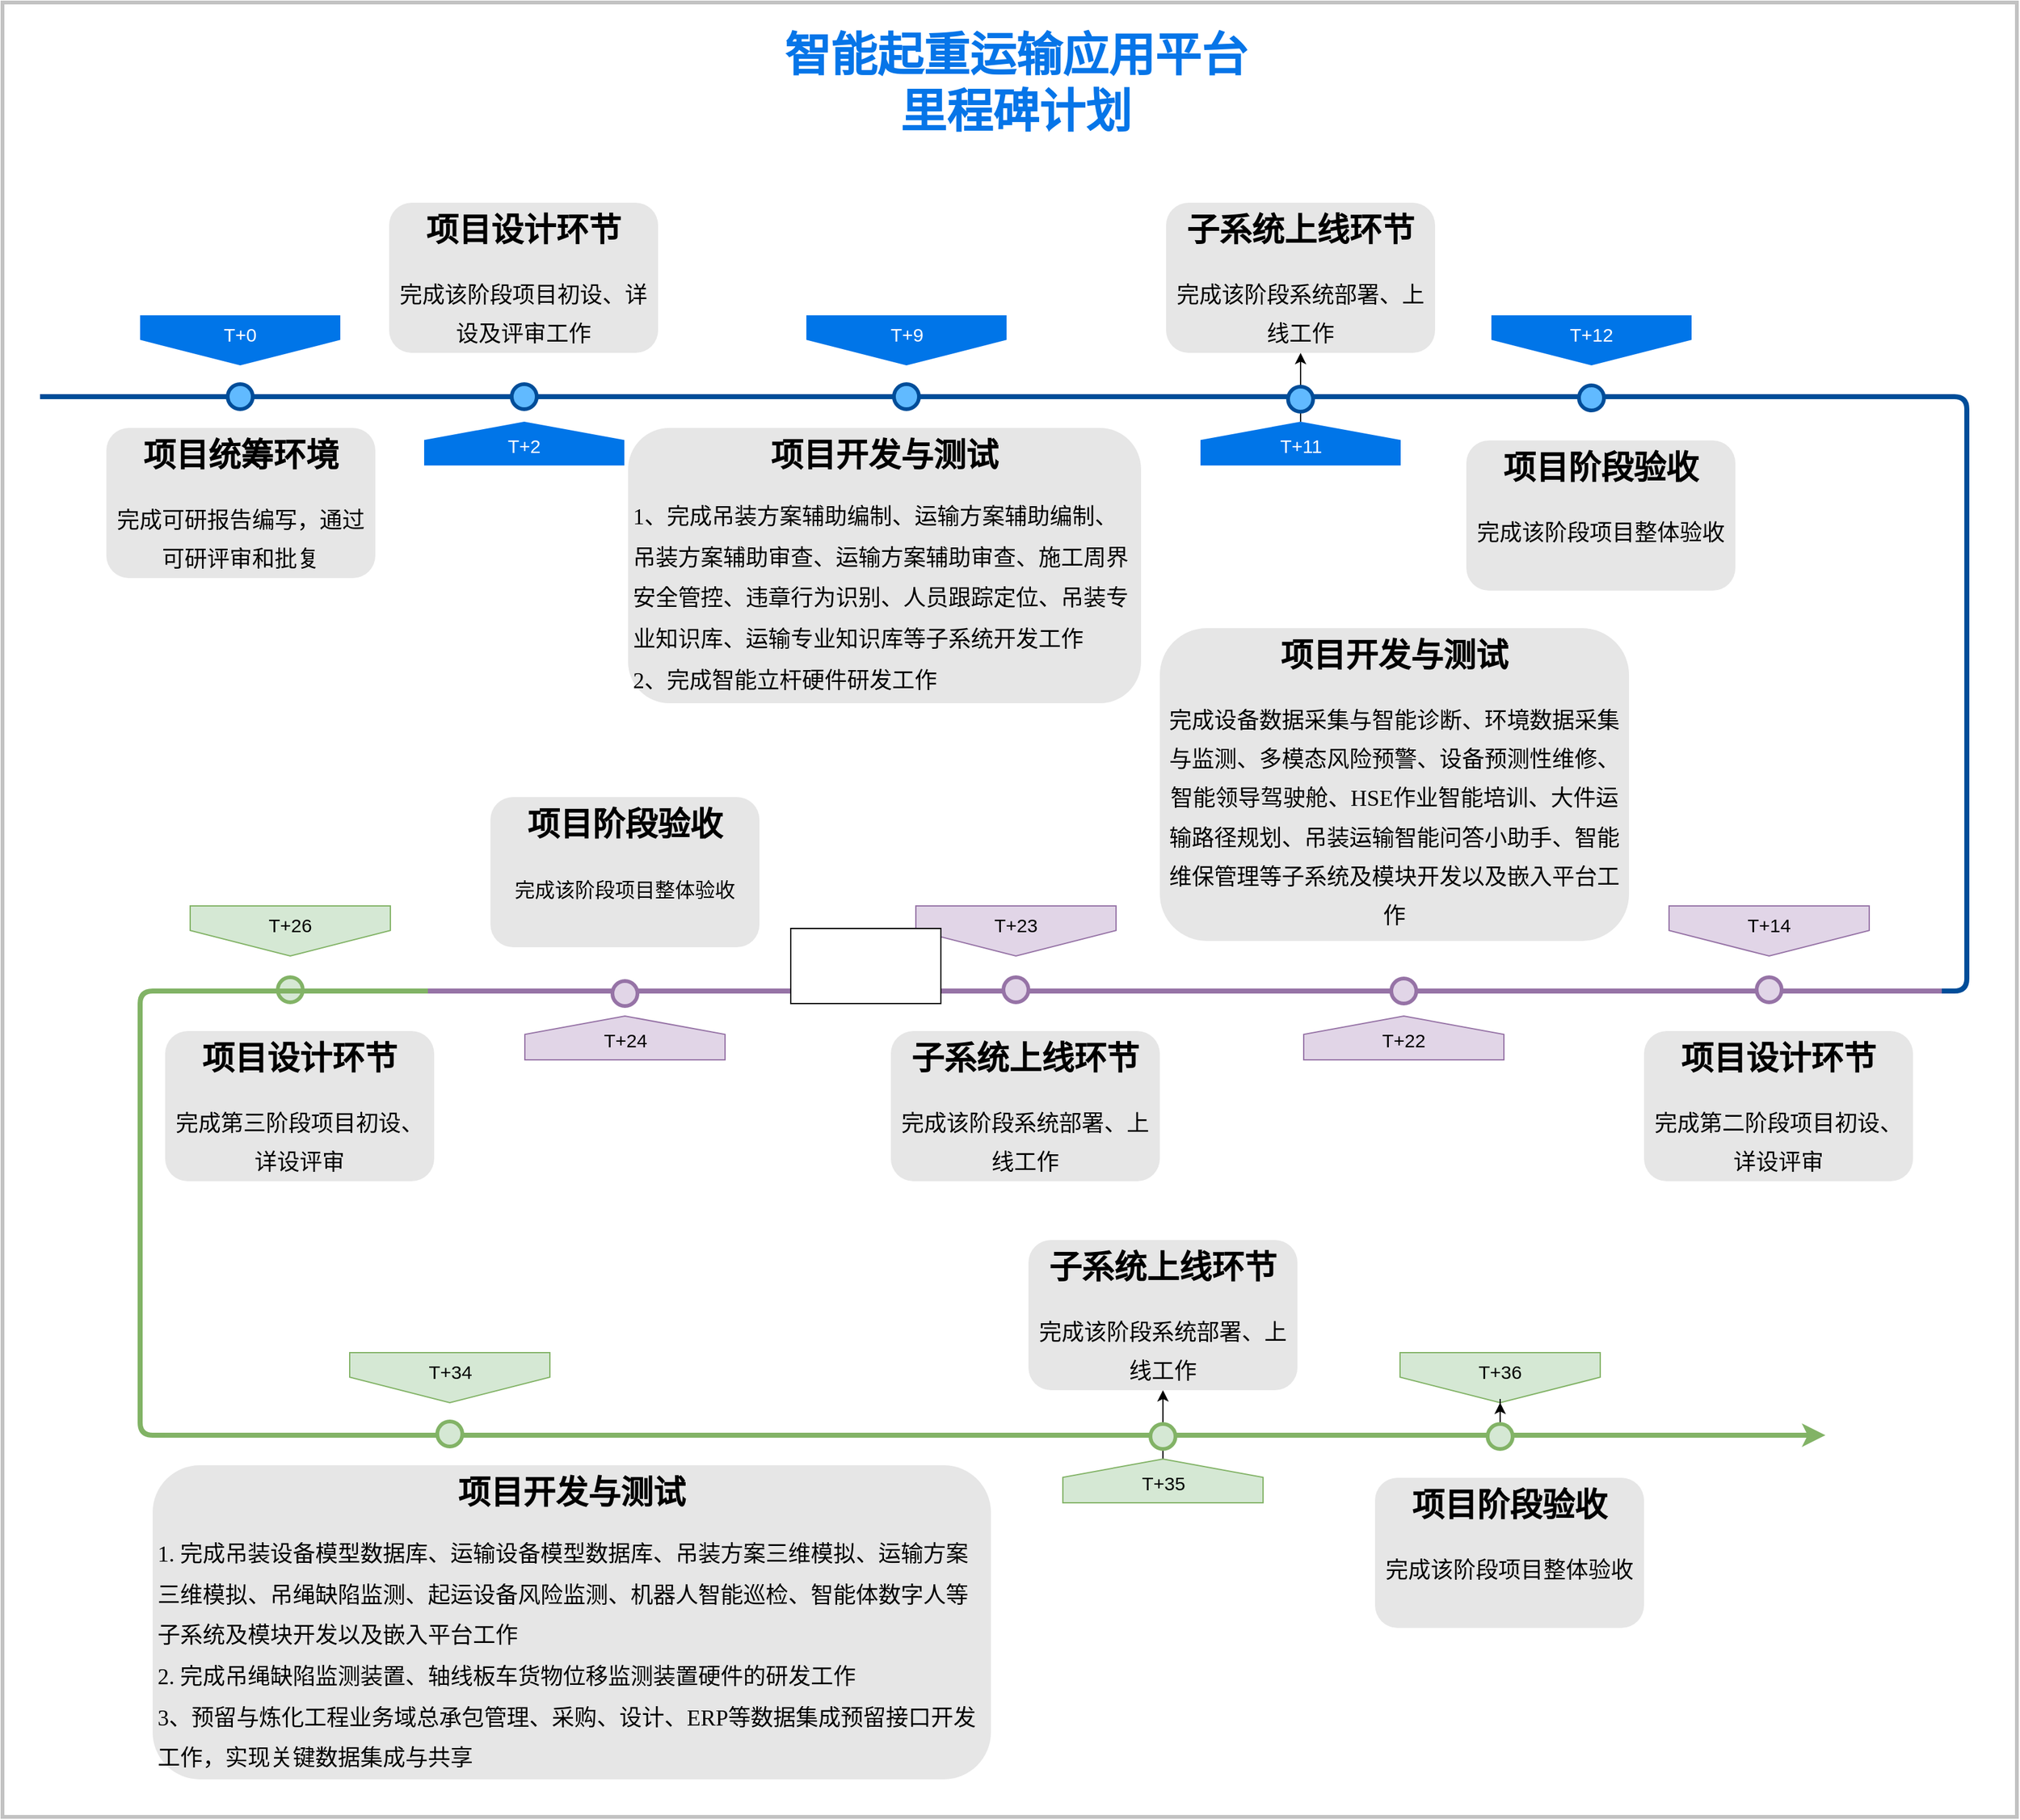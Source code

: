 <mxfile version="27.0.6">
  <diagram name="Page-1" id="82e54ff1-d628-8f03-85c4-9753963a91cd">
    <mxGraphModel dx="2177" dy="1597" grid="1" gridSize="10" guides="1" tooltips="1" connect="1" arrows="1" fold="1" page="1" pageScale="1" pageWidth="1100" pageHeight="850" background="none" math="0" shadow="0">
      <root>
        <mxCell id="0" />
        <mxCell id="1" parent="0" />
        <mxCell id="SHuIpdKcT1kZriQsqeFp-46" value="" style="rounded=0;whiteSpace=wrap;html=1;strokeColor=light-dark(#c2c2c2, #ededed);strokeWidth=3;" vertex="1" parent="1">
          <mxGeometry x="10" y="90" width="1610" height="1450" as="geometry" />
        </mxCell>
        <mxCell id="4ec97bd9e5d20128-1" value="" style="line;strokeWidth=4;html=1;fillColor=none;fontSize=28;fontColor=#004D99;strokeColor=#004D99;" parent="1" vertex="1">
          <mxGeometry x="40" y="400" width="1390" height="10" as="geometry" />
        </mxCell>
        <mxCell id="4ec97bd9e5d20128-5" value="T+0" style="shape=offPageConnector;whiteSpace=wrap;html=1;fillColor=#0075E8;fontSize=15;fontColor=#FFFFFF;size=0.509;verticalAlign=top;strokeColor=none;" parent="1" vertex="1">
          <mxGeometry x="120" y="340" width="160" height="40" as="geometry" />
        </mxCell>
        <mxCell id="4ec97bd9e5d20128-6" value="&lt;span&gt;T+9&lt;/span&gt;" style="shape=offPageConnector;whiteSpace=wrap;html=1;fillColor=#0075E8;fontSize=15;fontColor=#FFFFFF;size=0.509;verticalAlign=top;strokeColor=none;" parent="1" vertex="1">
          <mxGeometry x="652.5" y="340" width="160" height="40" as="geometry" />
        </mxCell>
        <mxCell id="4ec97bd9e5d20128-7" value="&lt;span&gt;T+2&lt;/span&gt;" style="shape=offPageConnector;whiteSpace=wrap;html=1;fillColor=#0075E8;fontSize=15;fontColor=#FFFFFF;size=0.418;flipV=1;verticalAlign=bottom;strokeColor=none;spacingBottom=4;" parent="1" vertex="1">
          <mxGeometry x="347" y="425" width="160" height="35" as="geometry" />
        </mxCell>
        <mxCell id="SHuIpdKcT1kZriQsqeFp-10" value="" style="edgeStyle=orthogonalEdgeStyle;rounded=0;orthogonalLoop=1;jettySize=auto;html=1;" edge="1" parent="1" source="4ec97bd9e5d20128-8" target="4ec97bd9e5d20128-18">
          <mxGeometry relative="1" as="geometry" />
        </mxCell>
        <mxCell id="4ec97bd9e5d20128-8" value="&lt;span&gt;T+11&lt;/span&gt;" style="shape=offPageConnector;whiteSpace=wrap;html=1;fillColor=#0075E8;fontSize=15;fontColor=#FFFFFF;size=0.418;flipV=1;verticalAlign=bottom;strokeColor=none;spacingBottom=4;" parent="1" vertex="1">
          <mxGeometry x="967.5" y="425" width="160" height="35" as="geometry" />
        </mxCell>
        <mxCell id="4ec97bd9e5d20128-9" value="" style="ellipse;whiteSpace=wrap;html=1;fillColor=#61BAFF;fontSize=28;fontColor=#004D99;strokeWidth=3;strokeColor=#004D99;" parent="1" vertex="1">
          <mxGeometry x="190" y="395" width="20" height="20" as="geometry" />
        </mxCell>
        <mxCell id="4ec97bd9e5d20128-10" value="" style="ellipse;whiteSpace=wrap;html=1;fillColor=#61BAFF;fontSize=28;fontColor=#004D99;strokeWidth=3;strokeColor=#004D99;" parent="1" vertex="1">
          <mxGeometry x="417" y="395" width="20" height="20" as="geometry" />
        </mxCell>
        <mxCell id="4ec97bd9e5d20128-11" value="" style="ellipse;whiteSpace=wrap;html=1;fillColor=#61BAFF;fontSize=28;fontColor=#004D99;strokeWidth=3;strokeColor=#004D99;" parent="1" vertex="1">
          <mxGeometry x="722.5" y="395" width="20" height="20" as="geometry" />
        </mxCell>
        <mxCell id="4ec97bd9e5d20128-13" value="" style="ellipse;whiteSpace=wrap;html=1;fillColor=#61BAFF;fontSize=28;fontColor=#004D99;strokeWidth=3;strokeColor=#004D99;" parent="1" vertex="1">
          <mxGeometry x="1037.5" y="397" width="20" height="20" as="geometry" />
        </mxCell>
        <mxCell id="4ec97bd9e5d20128-14" value="&lt;h1&gt;项目统筹环境&lt;/h1&gt;&lt;h1&gt;&lt;span style=&quot;font-family: 仿宋; text-align: start; text-indent: 44pt; background-color: transparent; color: light-dark(rgb(0, 0, 0), rgb(237, 237, 237)); font-weight: normal;&quot;&gt;&lt;font style=&quot;font-size: 18px;&quot;&gt;完成可研报告编写，通过可研评审和批复&lt;/font&gt;&lt;/span&gt;&lt;/h1&gt;" style="text;html=1;spacing=5;spacingTop=-20;whiteSpace=wrap;overflow=hidden;strokeColor=none;strokeWidth=3;fillColor=#E6E6E6;fontSize=13;fontColor=#000000;align=center;rounded=1;" parent="1" vertex="1">
          <mxGeometry x="93" y="430" width="215" height="120" as="geometry" />
        </mxCell>
        <mxCell id="4ec97bd9e5d20128-16" value="&lt;h1&gt;项目设计环节&lt;/h1&gt;&lt;h1&gt;&lt;span style=&quot;font-family: 仿宋; text-align: start; text-indent: 44pt; background-color: transparent; color: light-dark(rgb(0, 0, 0), rgb(237, 237, 237)); font-weight: normal;&quot;&gt;&lt;font style=&quot;font-size: 18px;&quot;&gt;完成该阶段项目初设、详设及评审工作&lt;/font&gt;&lt;/span&gt;&lt;/h1&gt;" style="text;html=1;spacing=5;spacingTop=-20;whiteSpace=wrap;overflow=hidden;strokeColor=none;strokeWidth=3;fillColor=#E6E6E6;fontSize=13;fontColor=#000000;align=center;rounded=1;" parent="1" vertex="1">
          <mxGeometry x="319" y="250" width="215" height="120" as="geometry" />
        </mxCell>
        <mxCell id="4ec97bd9e5d20128-17" value="&lt;h1&gt;项目开发与测试&lt;/h1&gt;&lt;p style=&quot;margin-top: 0pt; margin-bottom: 0pt; line-height: 23pt; font-family: 宋体; text-align: start;&quot; class=&quot;p&quot;&gt;&lt;font style=&quot;font-size: 18px;&quot;&gt;&lt;span style=&quot;font-family: 仿宋;&quot;&gt;1、&lt;/span&gt;&lt;span style=&quot;font-family: 仿宋;&quot;&gt;完成吊装方案辅助编制、运输方案辅助编制、吊装方案辅助审查、运输方案辅助审查、施工周界安全管控、违章行为识别、人员跟踪定位、吊装专业知识库、运输专业知识库等子系统开发工作&lt;/span&gt;&lt;span style=&quot;font-family: 仿宋;&quot;&gt;&lt;/span&gt;&lt;/font&gt;&lt;/p&gt;&lt;p style=&quot;margin-top: 0pt; margin-bottom: 0pt; line-height: 23pt; font-family: 宋体; text-align: start;&quot; class=&quot;p&quot;&gt;&lt;span style=&quot;font-family: 仿宋;&quot;&gt;&lt;font style=&quot;font-size: 18px;&quot;&gt;2、完成智能立杆硬件研发工作&lt;/font&gt;&lt;/span&gt;&lt;/p&gt;" style="text;html=1;spacing=5;spacingTop=-20;whiteSpace=wrap;overflow=hidden;strokeColor=none;strokeWidth=3;fillColor=#E6E6E6;fontSize=13;fontColor=#000000;align=center;rounded=1;" parent="1" vertex="1">
          <mxGeometry x="510" y="430" width="410" height="220" as="geometry" />
        </mxCell>
        <mxCell id="4ec97bd9e5d20128-18" value="&lt;h1&gt;子系统上线环节&lt;/h1&gt;&lt;h1&gt;&lt;span style=&quot;font-family: 仿宋; text-align: start; text-indent: 44pt; background-color: transparent; color: light-dark(rgb(0, 0, 0), rgb(237, 237, 237)); font-weight: normal;&quot;&gt;&lt;font style=&quot;font-size: 18px;&quot;&gt;完成该阶段系统部署、上线工作&lt;/font&gt;&lt;/span&gt;&lt;/h1&gt;" style="text;html=1;spacing=5;spacingTop=-20;whiteSpace=wrap;overflow=hidden;strokeColor=none;strokeWidth=3;fillColor=#E6E6E6;fontSize=13;fontColor=#000000;align=center;rounded=1;" parent="1" vertex="1">
          <mxGeometry x="940" y="250" width="215" height="120" as="geometry" />
        </mxCell>
        <mxCell id="SHuIpdKcT1kZriQsqeFp-2" value="&lt;span&gt;T+12&lt;/span&gt;" style="shape=offPageConnector;whiteSpace=wrap;html=1;fillColor=#0075E8;fontSize=15;fontColor=#FFFFFF;size=0.509;verticalAlign=top;strokeColor=none;" vertex="1" parent="1">
          <mxGeometry x="1200" y="340" width="160" height="40" as="geometry" />
        </mxCell>
        <mxCell id="SHuIpdKcT1kZriQsqeFp-3" value="" style="ellipse;whiteSpace=wrap;html=1;fillColor=#61BAFF;fontSize=28;fontColor=#004D99;strokeWidth=3;strokeColor=#004D99;" vertex="1" parent="1">
          <mxGeometry x="1270" y="396" width="20" height="20" as="geometry" />
        </mxCell>
        <mxCell id="SHuIpdKcT1kZriQsqeFp-4" value="&lt;h1&gt;项目阶段验收&lt;/h1&gt;&lt;h1&gt;&lt;span style=&quot;font-family: 仿宋; font-weight: 400; text-align: start; text-indent: 44pt; background-color: transparent; color: light-dark(rgb(0, 0, 0), rgb(237, 237, 237));&quot;&gt;&lt;font style=&quot;font-size: 18px;&quot;&gt;完成该阶段项目整体验收&lt;/font&gt;&lt;/span&gt;&lt;/h1&gt;" style="text;html=1;spacing=5;spacingTop=-20;whiteSpace=wrap;overflow=hidden;strokeColor=none;strokeWidth=3;fillColor=#E6E6E6;fontSize=13;fontColor=#000000;align=center;rounded=1;" vertex="1" parent="1">
          <mxGeometry x="1180" y="440" width="215" height="120" as="geometry" />
        </mxCell>
        <mxCell id="SHuIpdKcT1kZriQsqeFp-6" value="" style="line;strokeWidth=4;html=1;fillColor=#e1d5e7;fontSize=28;strokeColor=#9673a6;" vertex="1" parent="1">
          <mxGeometry x="350" y="875" width="1210" height="10" as="geometry" />
        </mxCell>
        <mxCell id="SHuIpdKcT1kZriQsqeFp-7" value="&lt;span&gt;T+14&lt;/span&gt;" style="shape=offPageConnector;whiteSpace=wrap;html=1;fillColor=#e1d5e7;fontSize=15;size=0.509;verticalAlign=top;strokeColor=#9673a6;" vertex="1" parent="1">
          <mxGeometry x="1342" y="812" width="160" height="40" as="geometry" />
        </mxCell>
        <mxCell id="SHuIpdKcT1kZriQsqeFp-8" value="" style="ellipse;whiteSpace=wrap;html=1;fillColor=#e1d5e7;fontSize=28;strokeWidth=3;strokeColor=#9673a6;" vertex="1" parent="1">
          <mxGeometry x="1412" y="869" width="20" height="20" as="geometry" />
        </mxCell>
        <mxCell id="SHuIpdKcT1kZriQsqeFp-9" value="&lt;h1&gt;项目设计环节&lt;/h1&gt;&lt;h1&gt;&lt;span style=&quot;font-family: 仿宋; font-weight: 400; text-align: start; text-indent: 44pt; background-color: transparent; color: light-dark(rgb(0, 0, 0), rgb(237, 237, 237));&quot;&gt;&lt;font style=&quot;font-size: 18px;&quot;&gt;完成第二阶段项目初设、详设评审&lt;/font&gt;&lt;/span&gt;&lt;/h1&gt;" style="text;html=1;spacing=5;spacingTop=-20;whiteSpace=wrap;overflow=hidden;strokeColor=none;strokeWidth=3;fillColor=#E6E6E6;fontSize=13;fontColor=#000000;align=center;rounded=1;" vertex="1" parent="1">
          <mxGeometry x="1322" y="912" width="215" height="120" as="geometry" />
        </mxCell>
        <mxCell id="SHuIpdKcT1kZriQsqeFp-11" value="&lt;h1&gt;项目开发与测试&lt;/h1&gt;&lt;h1&gt;&lt;font style=&quot;font-size: 18px;&quot;&gt;&lt;span style=&quot;text-align: start; text-indent: 44pt; background-color: transparent; color: light-dark(rgb(0, 0, 0), rgb(237, 237, 237)); font-weight: normal; font-family: 仿宋;&quot;&gt;完成设备数据采&lt;/span&gt;&lt;span style=&quot;text-align: start; text-indent: 44pt; background-color: transparent; color: light-dark(rgb(0, 0, 0), rgb(237, 237, 237)); font-weight: normal; font-family: 仿宋;&quot;&gt;集&lt;/span&gt;&lt;span style=&quot;text-align: start; text-indent: 44pt; background-color: transparent; color: light-dark(rgb(0, 0, 0), rgb(237, 237, 237)); font-weight: normal; font-family: 仿宋;&quot;&gt;与智能诊断、环境数据采集与监测&lt;/span&gt;&lt;span style=&quot;text-align: start; text-indent: 44pt; background-color: transparent; color: light-dark(rgb(0, 0, 0), rgb(237, 237, 237)); font-weight: normal; font-family: 仿宋;&quot;&gt;、多模态风险预警、&lt;/span&gt;&lt;span style=&quot;text-align: start; text-indent: 44pt; background-color: transparent; color: light-dark(rgb(0, 0, 0), rgb(237, 237, 237)); font-weight: normal; font-family: 仿宋;&quot;&gt;设备&lt;/span&gt;&lt;span style=&quot;text-align: start; text-indent: 44pt; background-color: transparent; color: light-dark(rgb(0, 0, 0), rgb(237, 237, 237)); font-weight: normal; font-family: 仿宋;&quot;&gt;预测性&lt;/span&gt;&lt;span style=&quot;text-align: start; text-indent: 44pt; background-color: transparent; color: light-dark(rgb(0, 0, 0), rgb(237, 237, 237)); font-weight: normal; font-family: 仿宋;&quot;&gt;维修&lt;/span&gt;&lt;span style=&quot;text-align: start; text-indent: 44pt; background-color: transparent; color: light-dark(rgb(0, 0, 0), rgb(237, 237, 237)); font-weight: normal; font-family: 仿宋;&quot;&gt;、&lt;/span&gt;&lt;span style=&quot;text-align: start; text-indent: 44pt; background-color: transparent; color: light-dark(rgb(0, 0, 0), rgb(237, 237, 237)); font-weight: normal; font-family: 仿宋;&quot;&gt;智能领导驾驶舱&lt;/span&gt;&lt;span style=&quot;text-align: start; text-indent: 44pt; background-color: transparent; color: light-dark(rgb(0, 0, 0), rgb(237, 237, 237)); font-weight: normal; font-family: 仿宋;&quot;&gt;&lt;font face=&quot;仿宋&quot;&gt;、&lt;/font&gt;HSE作业智能培训&lt;/span&gt;&lt;span style=&quot;text-align: start; text-indent: 44pt; background-color: transparent; color: light-dark(rgb(0, 0, 0), rgb(237, 237, 237)); font-weight: normal; font-family: 仿宋;&quot;&gt;、大件运输路径规划、吊装运输智能问答&lt;/span&gt;&lt;span style=&quot;text-align: start; text-indent: 44pt; background-color: transparent; color: light-dark(rgb(0, 0, 0), rgb(237, 237, 237)); font-weight: normal; font-family: 仿宋;&quot;&gt;小助手&lt;/span&gt;&lt;span style=&quot;text-align: start; text-indent: 44pt; background-color: transparent; color: light-dark(rgb(0, 0, 0), rgb(237, 237, 237)); font-weight: normal; font-family: 仿宋;&quot;&gt;、智能维保管理&lt;/span&gt;&lt;span style=&quot;text-align: start; text-indent: 44pt; background-color: transparent; color: light-dark(rgb(0, 0, 0), rgb(237, 237, 237)); font-weight: normal; font-family: 仿宋;&quot;&gt;等子系统及模块开&lt;/span&gt;&lt;span style=&quot;text-align: start; text-indent: 44pt; background-color: transparent; color: light-dark(rgb(0, 0, 0), rgb(237, 237, 237)); font-weight: normal; font-family: 仿宋;&quot;&gt;发以及嵌入平台工作&lt;/span&gt;&lt;/font&gt;&lt;/h1&gt;" style="text;html=1;spacing=5;spacingTop=-20;whiteSpace=wrap;overflow=hidden;strokeColor=none;strokeWidth=3;fillColor=#E6E6E6;fontSize=13;fontColor=#000000;align=center;rounded=1;" vertex="1" parent="1">
          <mxGeometry x="935" y="590" width="375" height="250" as="geometry" />
        </mxCell>
        <mxCell id="SHuIpdKcT1kZriQsqeFp-12" value="&lt;span&gt;T+22&lt;/span&gt;" style="shape=offPageConnector;whiteSpace=wrap;html=1;fillColor=#e1d5e7;fontSize=15;size=0.418;flipV=1;verticalAlign=bottom;strokeColor=#9673a6;spacingBottom=4;" vertex="1" parent="1">
          <mxGeometry x="1050" y="900" width="160" height="35" as="geometry" />
        </mxCell>
        <mxCell id="SHuIpdKcT1kZriQsqeFp-13" value="" style="ellipse;whiteSpace=wrap;html=1;fillColor=#e1d5e7;fontSize=28;strokeWidth=3;strokeColor=#9673a6;" vertex="1" parent="1">
          <mxGeometry x="1120" y="870" width="20" height="20" as="geometry" />
        </mxCell>
        <mxCell id="SHuIpdKcT1kZriQsqeFp-16" style="edgeStyle=orthogonalEdgeStyle;rounded=1;orthogonalLoop=1;jettySize=auto;html=1;exitX=1;exitY=0.5;exitDx=0;exitDy=0;exitPerimeter=0;entryX=1;entryY=0.5;entryDx=0;entryDy=0;entryPerimeter=0;strokeWidth=4;strokeColor=light-dark(#004d99, #ededed);curved=0;endArrow=none;startFill=0;" edge="1" parent="1" source="4ec97bd9e5d20128-1" target="SHuIpdKcT1kZriQsqeFp-6">
          <mxGeometry relative="1" as="geometry" />
        </mxCell>
        <mxCell id="SHuIpdKcT1kZriQsqeFp-17" value="&lt;span&gt;T+23&lt;/span&gt;" style="shape=offPageConnector;whiteSpace=wrap;html=1;fillColor=#e1d5e7;fontSize=15;size=0.509;verticalAlign=top;strokeColor=#9673a6;" vertex="1" parent="1">
          <mxGeometry x="740" y="812" width="160" height="40" as="geometry" />
        </mxCell>
        <mxCell id="SHuIpdKcT1kZriQsqeFp-18" value="" style="ellipse;whiteSpace=wrap;html=1;fillColor=#e1d5e7;fontSize=28;strokeWidth=3;strokeColor=#9673a6;" vertex="1" parent="1">
          <mxGeometry x="810" y="869" width="20" height="20" as="geometry" />
        </mxCell>
        <mxCell id="SHuIpdKcT1kZriQsqeFp-19" value="&lt;h1&gt;子系统上线环节&lt;/h1&gt;&lt;h1&gt;&lt;span style=&quot;font-family: 仿宋; font-weight: 400; text-align: start; text-indent: 44pt; background-color: transparent; color: light-dark(rgb(0, 0, 0), rgb(237, 237, 237));&quot;&gt;&lt;font style=&quot;font-size: 18px;&quot;&gt;完成该阶段系统部署、上线工作&lt;/font&gt;&lt;/span&gt;&lt;/h1&gt;" style="text;html=1;spacing=5;spacingTop=-20;whiteSpace=wrap;overflow=hidden;strokeColor=none;strokeWidth=3;fillColor=#E6E6E6;fontSize=13;fontColor=#000000;align=center;rounded=1;" vertex="1" parent="1">
          <mxGeometry x="720" y="912" width="215" height="120" as="geometry" />
        </mxCell>
        <mxCell id="SHuIpdKcT1kZriQsqeFp-20" value="&lt;span&gt;T+24&lt;/span&gt;" style="shape=offPageConnector;whiteSpace=wrap;html=1;fillColor=#e1d5e7;fontSize=15;size=0.418;flipV=1;verticalAlign=bottom;strokeColor=#9673a6;spacingBottom=4;" vertex="1" parent="1">
          <mxGeometry x="427.5" y="900" width="160" height="35" as="geometry" />
        </mxCell>
        <mxCell id="SHuIpdKcT1kZriQsqeFp-21" value="" style="ellipse;whiteSpace=wrap;html=1;fillColor=#e1d5e7;fontSize=28;strokeWidth=3;strokeColor=#9673a6;" vertex="1" parent="1">
          <mxGeometry x="497.5" y="872" width="20" height="20" as="geometry" />
        </mxCell>
        <mxCell id="SHuIpdKcT1kZriQsqeFp-22" value="&lt;h1&gt;项目阶段验收&lt;/h1&gt;&lt;h1&gt;&lt;span style=&quot;font-weight: 400; text-align: start; text-indent: 44pt; background-color: transparent; color: light-dark(rgb(0, 0, 0), rgb(237, 237, 237)); font-family: 仿宋; font-size: 12pt;&quot;&gt;完成&lt;/span&gt;&lt;span style=&quot;font-weight: 400; text-align: start; text-indent: 44pt; background-color: transparent; color: light-dark(rgb(0, 0, 0), rgb(237, 237, 237)); font-family: 仿宋; font-size: 12pt;&quot;&gt;该阶段&lt;/span&gt;&lt;span style=&quot;font-weight: 400; text-align: start; text-indent: 44pt; background-color: transparent; color: light-dark(rgb(0, 0, 0), rgb(237, 237, 237)); font-family: 仿宋; font-size: 12pt;&quot;&gt;项目整体验收&lt;/span&gt;&lt;/h1&gt;" style="text;html=1;spacing=5;spacingTop=-20;whiteSpace=wrap;overflow=hidden;strokeColor=none;strokeWidth=3;fillColor=#E6E6E6;fontSize=13;fontColor=#000000;align=center;rounded=1;" vertex="1" parent="1">
          <mxGeometry x="400" y="725" width="215" height="120" as="geometry" />
        </mxCell>
        <mxCell id="SHuIpdKcT1kZriQsqeFp-23" value="" style="line;strokeWidth=4;html=1;fillColor=#d5e8d4;fontSize=28;strokeColor=#82b366;" vertex="1" parent="1">
          <mxGeometry x="140" y="1230" width="1260" height="10" as="geometry" />
        </mxCell>
        <mxCell id="SHuIpdKcT1kZriQsqeFp-24" value="&lt;span&gt;T+26&lt;/span&gt;" style="shape=offPageConnector;whiteSpace=wrap;html=1;fillColor=#d5e8d4;fontSize=15;size=0.509;verticalAlign=top;strokeColor=#82b366;" vertex="1" parent="1">
          <mxGeometry x="160" y="812" width="160" height="40" as="geometry" />
        </mxCell>
        <mxCell id="SHuIpdKcT1kZriQsqeFp-25" value="" style="ellipse;whiteSpace=wrap;html=1;fillColor=#d5e8d4;fontSize=28;strokeWidth=3;strokeColor=#82b366;" vertex="1" parent="1">
          <mxGeometry x="230" y="869" width="20" height="20" as="geometry" />
        </mxCell>
        <mxCell id="SHuIpdKcT1kZriQsqeFp-26" value="&lt;h1&gt;项目设计环节&lt;/h1&gt;&lt;h1&gt;&lt;span style=&quot;font-family: 仿宋; font-weight: 400; text-align: start; text-indent: 44pt; background-color: transparent; color: light-dark(rgb(0, 0, 0), rgb(237, 237, 237));&quot;&gt;&lt;font style=&quot;font-size: 18px;&quot;&gt;完成第三阶段项目初设、详设评审&lt;/font&gt;&lt;/span&gt;&lt;/h1&gt;" style="text;html=1;spacing=5;spacingTop=-20;whiteSpace=wrap;overflow=hidden;strokeColor=none;strokeWidth=3;fillColor=#E6E6E6;fontSize=13;fontColor=#000000;align=center;rounded=1;" vertex="1" parent="1">
          <mxGeometry x="140" y="912" width="215" height="120" as="geometry" />
        </mxCell>
        <mxCell id="SHuIpdKcT1kZriQsqeFp-30" style="edgeStyle=orthogonalEdgeStyle;rounded=1;orthogonalLoop=1;jettySize=auto;html=1;exitX=0;exitY=0.5;exitDx=0;exitDy=0;exitPerimeter=0;entryX=0;entryY=0.5;entryDx=0;entryDy=0;entryPerimeter=0;strokeColor=light-dark(#81b365, #ededed);strokeWidth=4;curved=0;endArrow=none;startFill=0;" edge="1" parent="1" source="SHuIpdKcT1kZriQsqeFp-6" target="SHuIpdKcT1kZriQsqeFp-23">
          <mxGeometry relative="1" as="geometry" />
        </mxCell>
        <mxCell id="SHuIpdKcT1kZriQsqeFp-31" value="&lt;span&gt;T+34&lt;/span&gt;" style="shape=offPageConnector;whiteSpace=wrap;html=1;fillColor=#d5e8d4;fontSize=15;size=0.509;verticalAlign=top;strokeColor=#82b366;" vertex="1" parent="1">
          <mxGeometry x="287.5" y="1169" width="160" height="40" as="geometry" />
        </mxCell>
        <mxCell id="SHuIpdKcT1kZriQsqeFp-32" value="" style="ellipse;whiteSpace=wrap;html=1;fillColor=#d5e8d4;fontSize=28;strokeWidth=3;strokeColor=#82b366;" vertex="1" parent="1">
          <mxGeometry x="357.5" y="1224" width="20" height="20" as="geometry" />
        </mxCell>
        <mxCell id="SHuIpdKcT1kZriQsqeFp-33" value="&lt;h1&gt;项目开发与测试&lt;/h1&gt;&lt;p style=&quot;margin-top: 0pt; margin-bottom: 0pt; line-height: 23pt; font-family: 宋体; text-align: start;&quot; class=&quot;p&quot;&gt;&lt;font style=&quot;font-size: 18px;&quot;&gt;&lt;span style=&quot;font-family: 仿宋;&quot;&gt;1.&amp;nbsp;&lt;/span&gt;&lt;span style=&quot;font-family: 仿宋;&quot;&gt;完成吊装&lt;/span&gt;&lt;span style=&quot;font-family: 仿宋;&quot;&gt;设备模型数据库&lt;/span&gt;&lt;span style=&quot;font-family: 仿宋;&quot;&gt;、运输&lt;/span&gt;&lt;span style=&quot;font-family: 仿宋;&quot;&gt;设备模型数据库&lt;/span&gt;&lt;span style=&quot;font-family: 仿宋;&quot;&gt;、&lt;/span&gt;&lt;span style=&quot;font-family: 仿宋;&quot;&gt;吊装&lt;/span&gt;&lt;span style=&quot;font-family: 仿宋;&quot;&gt;方案&lt;/span&gt;&lt;span style=&quot;font-family: 仿宋;&quot;&gt;三维&lt;/span&gt;&lt;span style=&quot;font-family: 仿宋;&quot;&gt;模拟、运输方案&lt;/span&gt;&lt;span style=&quot;font-family: 仿宋;&quot;&gt;三维&lt;/span&gt;&lt;span style=&quot;font-family: 仿宋;&quot;&gt;模拟、&lt;/span&gt;&lt;span style=&quot;font-family: 仿宋;&quot;&gt;吊绳缺陷监测&lt;/span&gt;&lt;span style=&quot;font-family: 仿宋;&quot;&gt;、起运设备&lt;/span&gt;&lt;span style=&quot;font-family: 仿宋;&quot;&gt;风险&lt;/span&gt;&lt;span style=&quot;font-family: 仿宋;&quot;&gt;监测、机器人智能巡检&lt;/span&gt;&lt;span style=&quot;font-family: 仿宋;&quot;&gt;、&lt;/span&gt;&lt;span style=&quot;font-family: 仿宋;&quot;&gt;智能体&lt;/span&gt;&lt;span style=&quot;font-family: 仿宋;&quot;&gt;数字人&lt;/span&gt;&lt;span style=&quot;font-family: 仿宋;&quot;&gt;等子系统及模块开&lt;/span&gt;&lt;span style=&quot;font-family: 仿宋;&quot;&gt;发以及嵌入平台工作&lt;/span&gt;&lt;span style=&quot;font-family: 仿宋;&quot;&gt;&lt;/span&gt;&lt;/font&gt;&lt;/p&gt;&lt;p style=&quot;margin-top: 0pt; margin-bottom: 0pt; line-height: 23pt; font-family: 宋体; text-align: start;&quot; class=&quot;p&quot;&gt;&lt;font style=&quot;font-size: 18px;&quot;&gt;&lt;span style=&quot;font-family: 仿宋;&quot;&gt;2.&amp;nbsp;&lt;/span&gt;&lt;span style=&quot;font-family: 仿宋;&quot;&gt;完成吊绳缺陷监测装置、轴线板车货物位移监测装置硬件的研发工作&lt;/span&gt;&lt;/font&gt;&lt;/p&gt;&lt;p style=&quot;text-indent: 0px; margin-top: 0pt; margin-bottom: 0pt; line-height: 23pt; font-family: 宋体; text-align: start;&quot; class=&quot;p&quot;&gt;&lt;font style=&quot;font-size: 18px;&quot;&gt;&lt;font style=&quot;font-family: 仿宋; text-indent: 44pt; background-color: transparent; color: light-dark(rgb(0, 0, 0), rgb(237, 237, 237));&quot; face=&quot;仿宋&quot;&gt;3、&lt;/font&gt;&lt;font style=&quot;font-family: 仿宋; text-indent: 44pt; background-color: transparent; color: light-dark(rgb(0, 0, 0), rgb(237, 237, 237));&quot; face=&quot;仿宋&quot;&gt;预留与炼化工程业务域总承包管理、采购、设计、&lt;/font&gt;&lt;font style=&quot;font-family: 仿宋; text-indent: 44pt; background-color: transparent; color: light-dark(rgb(0, 0, 0), rgb(237, 237, 237));&quot; face=&quot;仿宋&quot;&gt;ERP等数据集成预留接口开发工作，实现关键数据集成与共享&lt;/font&gt;&lt;/font&gt;&lt;/p&gt;" style="text;html=1;spacing=5;spacingTop=-20;whiteSpace=wrap;overflow=hidden;strokeColor=none;strokeWidth=3;fillColor=#E6E6E6;fontSize=13;fontColor=#000000;align=center;rounded=1;" vertex="1" parent="1">
          <mxGeometry x="130" y="1259" width="670" height="251" as="geometry" />
        </mxCell>
        <mxCell id="SHuIpdKcT1kZriQsqeFp-41" value="" style="edgeStyle=orthogonalEdgeStyle;rounded=0;orthogonalLoop=1;jettySize=auto;html=1;" edge="1" parent="1" source="SHuIpdKcT1kZriQsqeFp-34" target="SHuIpdKcT1kZriQsqeFp-36">
          <mxGeometry relative="1" as="geometry" />
        </mxCell>
        <mxCell id="SHuIpdKcT1kZriQsqeFp-34" value="&lt;span&gt;T+35&lt;/span&gt;" style="shape=offPageConnector;whiteSpace=wrap;html=1;fillColor=#d5e8d4;fontSize=15;size=0.418;flipV=1;verticalAlign=bottom;strokeColor=#82b366;spacingBottom=4;" vertex="1" parent="1">
          <mxGeometry x="857.5" y="1254" width="160" height="35" as="geometry" />
        </mxCell>
        <mxCell id="SHuIpdKcT1kZriQsqeFp-35" value="" style="ellipse;whiteSpace=wrap;html=1;fillColor=#d5e8d4;fontSize=28;strokeWidth=3;strokeColor=#82b366;" vertex="1" parent="1">
          <mxGeometry x="927.5" y="1226" width="20" height="20" as="geometry" />
        </mxCell>
        <mxCell id="SHuIpdKcT1kZriQsqeFp-36" value="&lt;h1&gt;子系统上线环节&lt;/h1&gt;&lt;h1&gt;&lt;span style=&quot;font-family: 仿宋; font-weight: 400; text-align: start; text-indent: 44pt; background-color: transparent; color: light-dark(rgb(0, 0, 0), rgb(237, 237, 237));&quot;&gt;&lt;font style=&quot;font-size: 18px;&quot;&gt;完成该阶段系统部署、上线工作&lt;/font&gt;&lt;/span&gt;&lt;/h1&gt;" style="text;html=1;spacing=5;spacingTop=-20;whiteSpace=wrap;overflow=hidden;strokeColor=none;strokeWidth=3;fillColor=#E6E6E6;fontSize=13;fontColor=#000000;align=center;rounded=1;" vertex="1" parent="1">
          <mxGeometry x="830" y="1079" width="215" height="120" as="geometry" />
        </mxCell>
        <mxCell id="SHuIpdKcT1kZriQsqeFp-37" value="&lt;span&gt;T+36&lt;/span&gt;" style="shape=offPageConnector;whiteSpace=wrap;html=1;fillColor=#d5e8d4;fontSize=15;size=0.509;verticalAlign=top;strokeColor=#82b366;" vertex="1" parent="1">
          <mxGeometry x="1127" y="1169" width="160" height="40" as="geometry" />
        </mxCell>
        <mxCell id="SHuIpdKcT1kZriQsqeFp-40" value="" style="edgeStyle=orthogonalEdgeStyle;rounded=0;orthogonalLoop=1;jettySize=auto;html=1;" edge="1" parent="1" source="SHuIpdKcT1kZriQsqeFp-38" target="SHuIpdKcT1kZriQsqeFp-37">
          <mxGeometry relative="1" as="geometry" />
        </mxCell>
        <mxCell id="SHuIpdKcT1kZriQsqeFp-38" value="" style="ellipse;whiteSpace=wrap;html=1;fillColor=#d5e8d4;fontSize=28;strokeWidth=3;strokeColor=#82b366;" vertex="1" parent="1">
          <mxGeometry x="1197" y="1226" width="20" height="20" as="geometry" />
        </mxCell>
        <mxCell id="SHuIpdKcT1kZriQsqeFp-39" value="&lt;h1&gt;项目阶段验收&lt;/h1&gt;&lt;h1&gt;&lt;font style=&quot;font-size: 18px;&quot;&gt;&lt;span style=&quot;font-weight: 400; text-align: start; text-indent: 44pt; background-color: transparent; color: light-dark(rgb(0, 0, 0), rgb(237, 237, 237)); font-family: 仿宋;&quot;&gt;完成&lt;/span&gt;&lt;span style=&quot;font-weight: 400; text-align: start; text-indent: 44pt; background-color: transparent; color: light-dark(rgb(0, 0, 0), rgb(237, 237, 237)); font-family: 仿宋;&quot;&gt;该阶段&lt;/span&gt;&lt;span style=&quot;font-weight: 400; text-align: start; text-indent: 44pt; background-color: transparent; color: light-dark(rgb(0, 0, 0), rgb(237, 237, 237)); font-family: 仿宋;&quot;&gt;项目整体验收&lt;/span&gt;&lt;/font&gt;&lt;/h1&gt;" style="text;html=1;spacing=5;spacingTop=-20;whiteSpace=wrap;overflow=hidden;strokeColor=none;strokeWidth=3;fillColor=#E6E6E6;fontSize=13;fontColor=#000000;align=center;rounded=1;" vertex="1" parent="1">
          <mxGeometry x="1107" y="1269" width="215" height="120" as="geometry" />
        </mxCell>
        <mxCell id="SHuIpdKcT1kZriQsqeFp-42" value="" style="endArrow=classic;html=1;rounded=0;strokeWidth=4;fillColor=#d5e8d4;strokeColor=#82b366;" edge="1" parent="1">
          <mxGeometry width="50" height="50" relative="1" as="geometry">
            <mxPoint x="1389" y="1235" as="sourcePoint" />
            <mxPoint x="1467" y="1235" as="targetPoint" />
          </mxGeometry>
        </mxCell>
        <mxCell id="SHuIpdKcT1kZriQsqeFp-45" value="" style="rounded=0;whiteSpace=wrap;html=1;" vertex="1" parent="1">
          <mxGeometry x="640" y="830" width="120" height="60" as="geometry" />
        </mxCell>
        <mxCell id="SHuIpdKcT1kZriQsqeFp-47" value="&lt;font style=&quot;font-size: 37px; color: light-dark(rgb(6, 117, 232), rgb(237, 237, 237));&quot;&gt;&lt;b&gt;智能起重运输应用平台&lt;br&gt;里程碑计划&lt;/b&gt;&lt;/font&gt;" style="text;html=1;align=center;verticalAlign=middle;whiteSpace=wrap;rounded=0;" vertex="1" parent="1">
          <mxGeometry x="490" y="120" width="660" height="70" as="geometry" />
        </mxCell>
      </root>
    </mxGraphModel>
  </diagram>
</mxfile>
